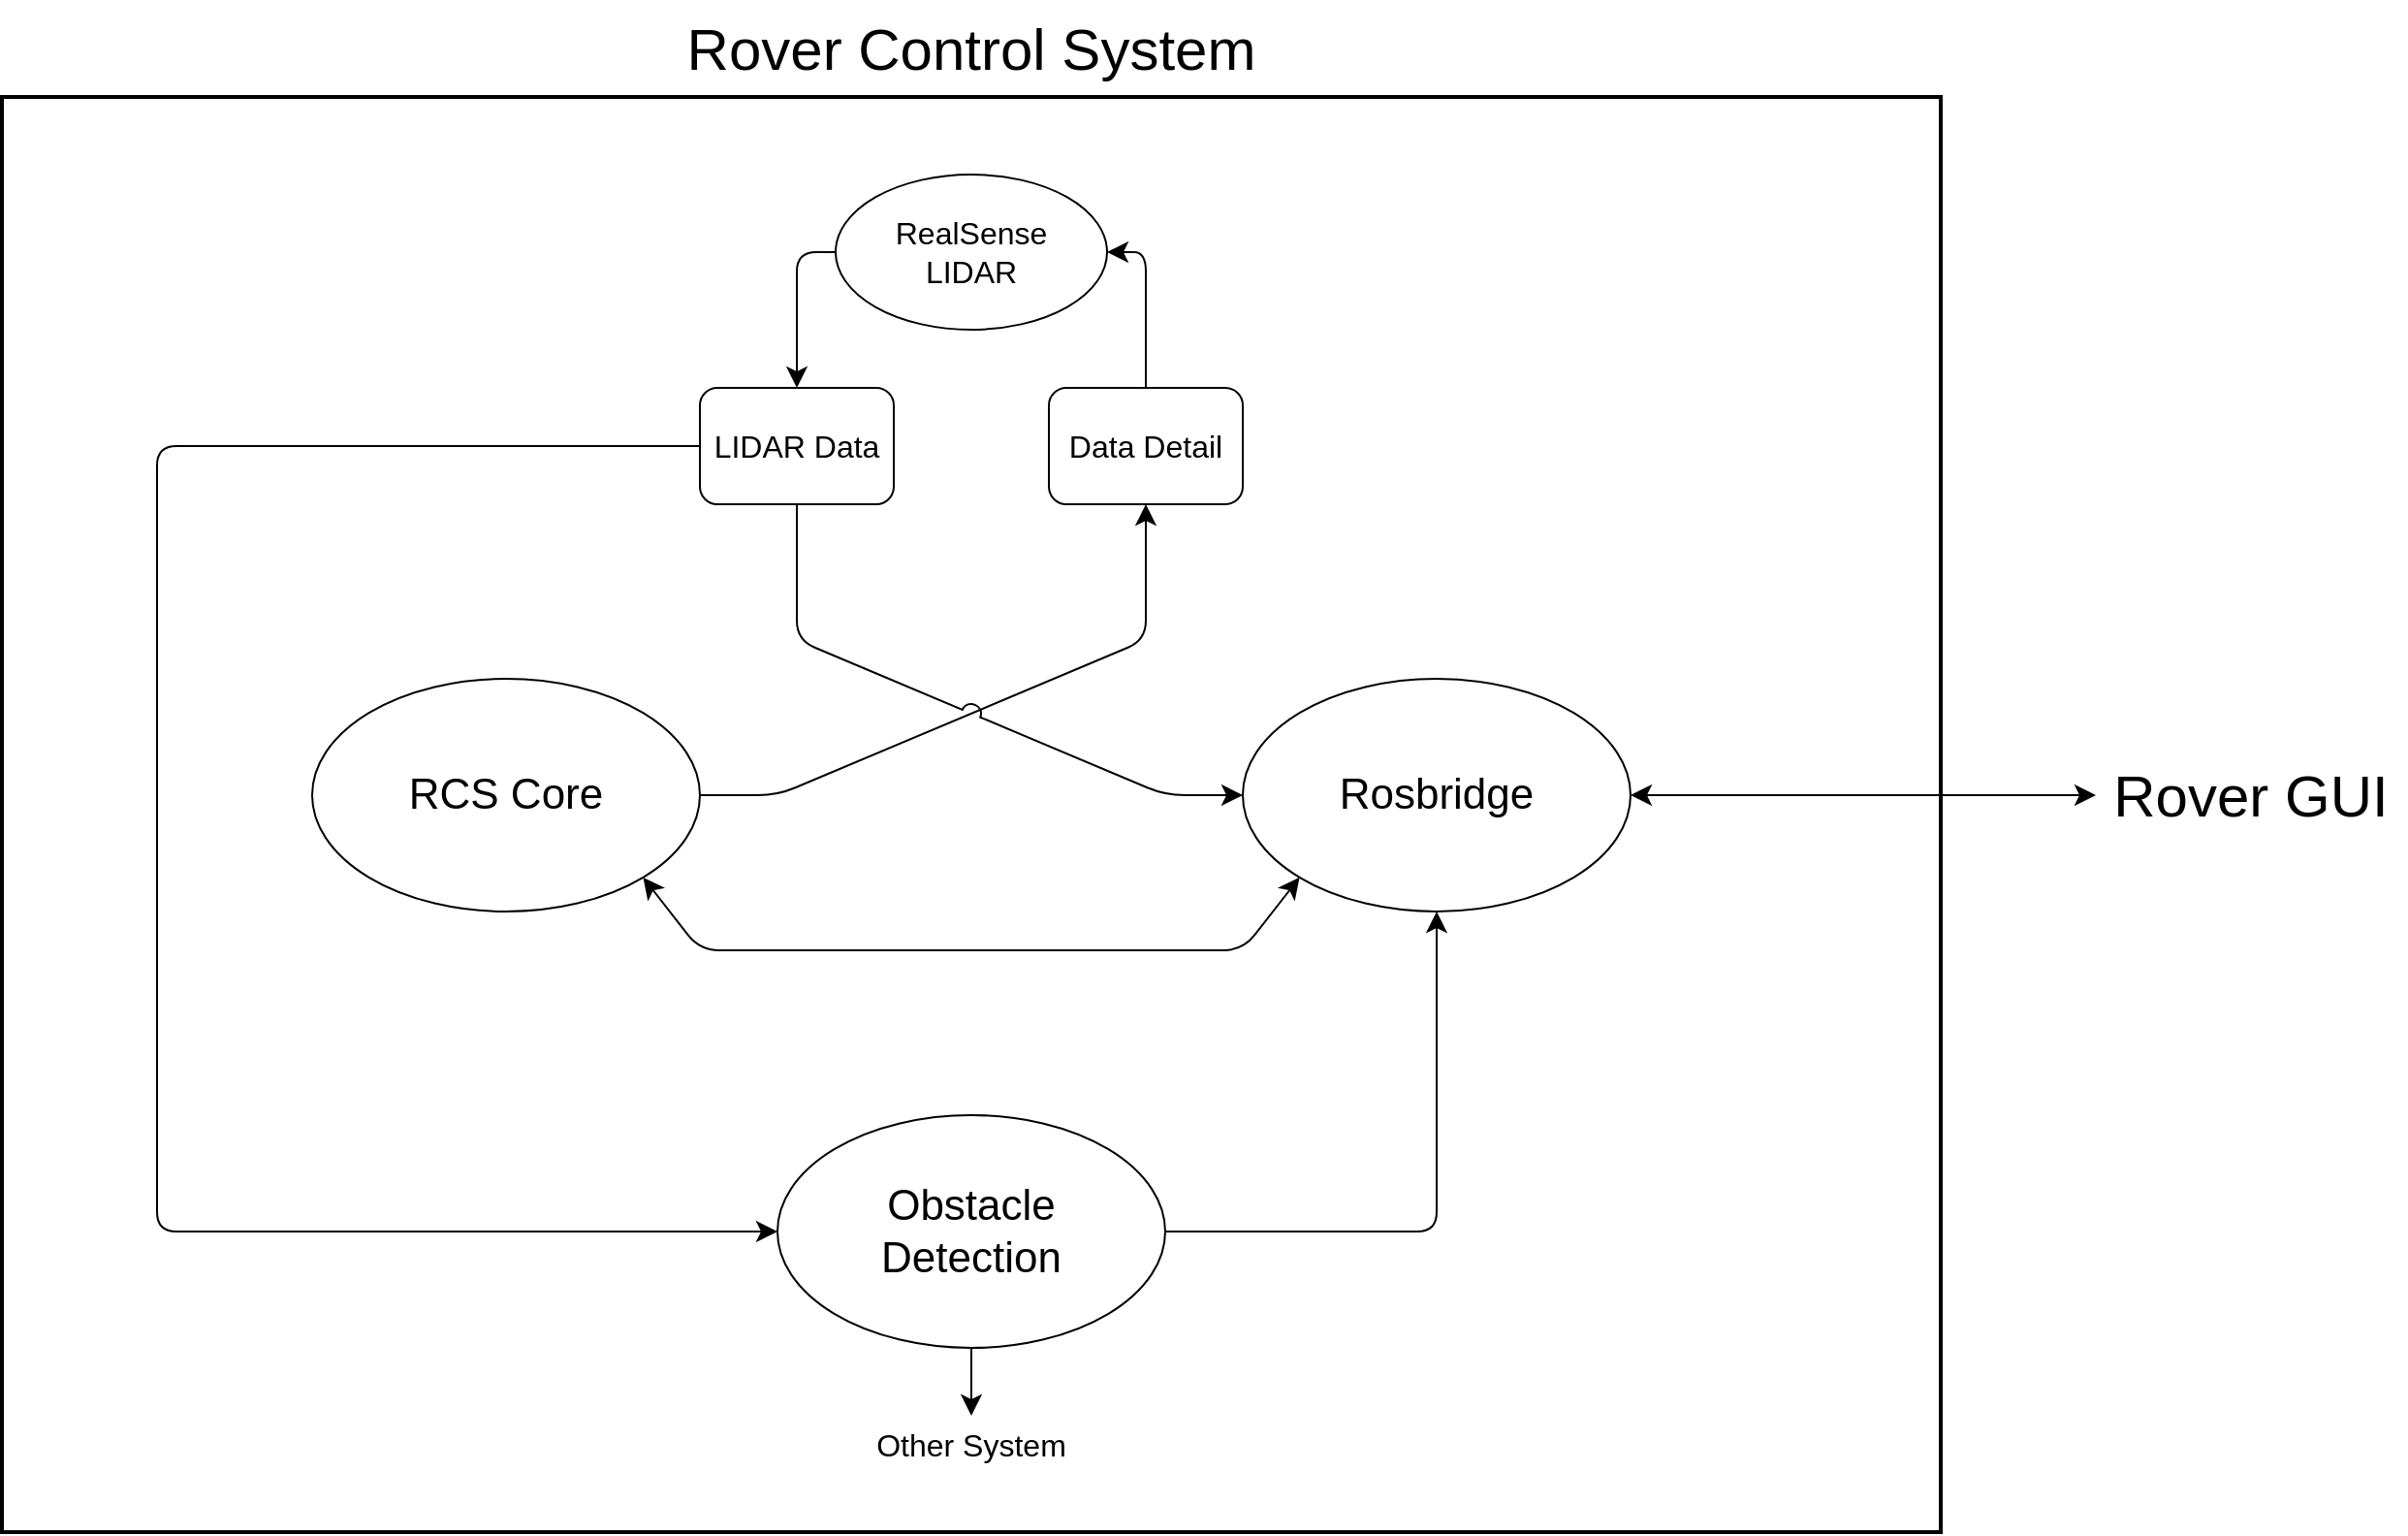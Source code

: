 <mxfile version="21.1.2" type="device">
  <diagram name="Page-1" id="azv6kvF3WjiCesJI9mhJ">
    <mxGraphModel dx="2353" dy="1609" grid="1" gridSize="10" guides="1" tooltips="1" connect="1" arrows="1" fold="1" page="0" pageScale="1" pageWidth="850" pageHeight="1100" math="0" shadow="0">
      <root>
        <mxCell id="0" />
        <mxCell id="1" parent="0" />
        <mxCell id="tZ3TACghrAFyS69lkd0g-2" value="" style="rounded=0;whiteSpace=wrap;html=1;fontSize=16;fillColor=none;strokeWidth=2;movable=1;resizable=1;rotatable=1;deletable=1;editable=1;locked=0;connectable=1;" vertex="1" parent="1">
          <mxGeometry width="1000" height="740" as="geometry" />
        </mxCell>
        <mxCell id="tZ3TACghrAFyS69lkd0g-17" style="edgeStyle=none;shape=connector;rounded=1;orthogonalLoop=1;jettySize=auto;html=1;exitX=0;exitY=0.5;exitDx=0;exitDy=0;entryX=0.5;entryY=0;entryDx=0;entryDy=0;labelBackgroundColor=default;strokeColor=default;fontFamily=Helvetica;fontSize=12;fontColor=default;endArrow=classic;startSize=8;endSize=8;" edge="1" parent="1" source="tZ3TACghrAFyS69lkd0g-6" target="tZ3TACghrAFyS69lkd0g-8">
          <mxGeometry relative="1" as="geometry">
            <Array as="points">
              <mxPoint x="410" y="80" />
            </Array>
          </mxGeometry>
        </mxCell>
        <mxCell id="tZ3TACghrAFyS69lkd0g-6" value="RealSense &lt;br&gt;LIDAR" style="ellipse;whiteSpace=wrap;html=1;fontSize=16;" vertex="1" parent="1">
          <mxGeometry x="430" y="40" width="140" height="80" as="geometry" />
        </mxCell>
        <mxCell id="tZ3TACghrAFyS69lkd0g-8" value="LIDAR Data" style="rounded=1;whiteSpace=wrap;html=1;fontSize=16;" vertex="1" parent="1">
          <mxGeometry x="360" y="150" width="100" height="60" as="geometry" />
        </mxCell>
        <mxCell id="tZ3TACghrAFyS69lkd0g-18" style="edgeStyle=none;shape=connector;rounded=1;orthogonalLoop=1;jettySize=auto;html=1;exitX=0.5;exitY=0;exitDx=0;exitDy=0;entryX=1;entryY=0.5;entryDx=0;entryDy=0;labelBackgroundColor=default;strokeColor=default;fontFamily=Helvetica;fontSize=12;fontColor=default;endArrow=classic;startSize=8;endSize=8;" edge="1" parent="1" source="tZ3TACghrAFyS69lkd0g-9" target="tZ3TACghrAFyS69lkd0g-6">
          <mxGeometry relative="1" as="geometry">
            <Array as="points">
              <mxPoint x="590" y="80" />
            </Array>
          </mxGeometry>
        </mxCell>
        <mxCell id="tZ3TACghrAFyS69lkd0g-9" value="Data Detail" style="rounded=1;whiteSpace=wrap;html=1;fontSize=16;" vertex="1" parent="1">
          <mxGeometry x="540" y="150" width="100" height="60" as="geometry" />
        </mxCell>
        <mxCell id="tZ3TACghrAFyS69lkd0g-10" value="Rover Control System" style="text;html=1;strokeColor=none;fillColor=none;align=center;verticalAlign=middle;whiteSpace=wrap;rounded=0;fontSize=30;movable=0;resizable=0;rotatable=0;deletable=0;editable=0;locked=1;connectable=0;" vertex="1" parent="1">
          <mxGeometry x="350" y="-50" width="300" height="50" as="geometry" />
        </mxCell>
        <mxCell id="tZ3TACghrAFyS69lkd0g-22" style="edgeStyle=none;shape=connector;rounded=1;orthogonalLoop=1;jettySize=auto;html=1;exitX=1;exitY=0.5;exitDx=0;exitDy=0;entryX=0.5;entryY=1;entryDx=0;entryDy=0;labelBackgroundColor=default;strokeColor=default;fontFamily=Helvetica;fontSize=12;fontColor=default;endArrow=classic;startSize=8;endSize=8;" edge="1" parent="1" source="tZ3TACghrAFyS69lkd0g-19" target="tZ3TACghrAFyS69lkd0g-9">
          <mxGeometry relative="1" as="geometry">
            <Array as="points">
              <mxPoint x="400" y="360" />
              <mxPoint x="590" y="280" />
            </Array>
          </mxGeometry>
        </mxCell>
        <mxCell id="tZ3TACghrAFyS69lkd0g-19" value="RCS Core" style="ellipse;whiteSpace=wrap;html=1;fontFamily=Helvetica;fontSize=22;fontColor=default;" vertex="1" parent="1">
          <mxGeometry x="160" y="300" width="200" height="120" as="geometry" />
        </mxCell>
        <mxCell id="tZ3TACghrAFyS69lkd0g-26" style="edgeStyle=none;shape=connector;rounded=1;jumpStyle=arc;jumpSize=10;orthogonalLoop=1;jettySize=auto;html=1;exitX=0;exitY=1;exitDx=0;exitDy=0;entryX=1;entryY=1;entryDx=0;entryDy=0;labelBackgroundColor=default;strokeColor=default;fontFamily=Helvetica;fontSize=12;fontColor=default;endArrow=classic;startSize=8;endSize=8;startArrow=classic;startFill=1;" edge="1" parent="1" source="tZ3TACghrAFyS69lkd0g-20" target="tZ3TACghrAFyS69lkd0g-19">
          <mxGeometry relative="1" as="geometry">
            <Array as="points">
              <mxPoint x="640" y="440" />
              <mxPoint x="360" y="440" />
            </Array>
          </mxGeometry>
        </mxCell>
        <mxCell id="tZ3TACghrAFyS69lkd0g-29" style="edgeStyle=none;shape=connector;rounded=1;jumpStyle=arc;jumpSize=10;orthogonalLoop=1;jettySize=auto;html=1;exitX=1;exitY=0.5;exitDx=0;exitDy=0;entryX=0;entryY=0.5;entryDx=0;entryDy=0;labelBackgroundColor=default;strokeColor=default;fontFamily=Helvetica;fontSize=12;fontColor=default;endArrow=classic;startSize=8;endSize=8;startArrow=classic;startFill=1;" edge="1" parent="1" source="tZ3TACghrAFyS69lkd0g-20" target="tZ3TACghrAFyS69lkd0g-28">
          <mxGeometry relative="1" as="geometry" />
        </mxCell>
        <mxCell id="tZ3TACghrAFyS69lkd0g-20" value="Rosbridge" style="ellipse;whiteSpace=wrap;html=1;fontFamily=Helvetica;fontSize=22;fontColor=default;" vertex="1" parent="1">
          <mxGeometry x="640" y="300" width="200" height="120" as="geometry" />
        </mxCell>
        <mxCell id="tZ3TACghrAFyS69lkd0g-25" style="edgeStyle=none;shape=connector;rounded=1;orthogonalLoop=1;jettySize=auto;html=1;exitX=0.5;exitY=1;exitDx=0;exitDy=0;entryX=0;entryY=0.5;entryDx=0;entryDy=0;labelBackgroundColor=default;strokeColor=default;fontFamily=Helvetica;fontSize=12;fontColor=default;endArrow=classic;startSize=8;endSize=8;jumpStyle=arc;jumpSize=10;" edge="1" parent="1" source="tZ3TACghrAFyS69lkd0g-8" target="tZ3TACghrAFyS69lkd0g-20">
          <mxGeometry relative="1" as="geometry">
            <Array as="points">
              <mxPoint x="410" y="280" />
              <mxPoint x="600" y="360" />
            </Array>
          </mxGeometry>
        </mxCell>
        <mxCell id="tZ3TACghrAFyS69lkd0g-28" value="Rover GUI" style="text;html=1;strokeColor=none;fillColor=none;align=center;verticalAlign=middle;whiteSpace=wrap;rounded=0;fontSize=30;movable=1;resizable=1;rotatable=1;deletable=1;editable=1;locked=0;connectable=1;" vertex="1" parent="1">
          <mxGeometry x="1080" y="335" width="160" height="50" as="geometry" />
        </mxCell>
        <mxCell id="tZ3TACghrAFyS69lkd0g-35" style="edgeStyle=none;shape=connector;rounded=1;jumpStyle=arc;jumpSize=10;orthogonalLoop=1;jettySize=auto;html=1;exitX=0.5;exitY=1;exitDx=0;exitDy=0;labelBackgroundColor=default;strokeColor=default;fontFamily=Helvetica;fontSize=12;fontColor=default;endArrow=classic;startSize=8;endSize=8;entryX=0.5;entryY=0;entryDx=0;entryDy=0;" edge="1" parent="1" source="tZ3TACghrAFyS69lkd0g-32" target="tZ3TACghrAFyS69lkd0g-36">
          <mxGeometry relative="1" as="geometry">
            <mxPoint x="500" y="880" as="targetPoint" />
          </mxGeometry>
        </mxCell>
        <mxCell id="tZ3TACghrAFyS69lkd0g-32" value="Obstacle&lt;br&gt;Detection" style="ellipse;whiteSpace=wrap;html=1;fontFamily=Helvetica;fontSize=22;fontColor=default;" vertex="1" parent="1">
          <mxGeometry x="400" y="525" width="200" height="120" as="geometry" />
        </mxCell>
        <mxCell id="tZ3TACghrAFyS69lkd0g-33" value="" style="endArrow=classic;html=1;rounded=1;labelBackgroundColor=default;strokeColor=default;fontFamily=Helvetica;fontSize=12;fontColor=default;startSize=8;endSize=8;shape=connector;jumpStyle=arc;jumpSize=10;exitX=0;exitY=0.5;exitDx=0;exitDy=0;entryX=0;entryY=0.5;entryDx=0;entryDy=0;" edge="1" parent="1" source="tZ3TACghrAFyS69lkd0g-8" target="tZ3TACghrAFyS69lkd0g-32">
          <mxGeometry width="50" height="50" relative="1" as="geometry">
            <mxPoint x="270" y="360" as="sourcePoint" />
            <mxPoint x="320" y="310" as="targetPoint" />
            <Array as="points">
              <mxPoint x="80" y="180" />
              <mxPoint x="80" y="585" />
            </Array>
          </mxGeometry>
        </mxCell>
        <mxCell id="tZ3TACghrAFyS69lkd0g-36" value="Other System" style="text;html=1;strokeColor=none;fillColor=none;align=center;verticalAlign=middle;whiteSpace=wrap;rounded=0;fontSize=16;fontFamily=Helvetica;fontColor=default;" vertex="1" parent="1">
          <mxGeometry x="450" y="680" width="100" height="30" as="geometry" />
        </mxCell>
        <mxCell id="tZ3TACghrAFyS69lkd0g-37" value="" style="endArrow=classic;html=1;rounded=1;labelBackgroundColor=default;strokeColor=default;fontFamily=Helvetica;fontSize=12;fontColor=default;startSize=8;endSize=8;shape=connector;jumpStyle=arc;jumpSize=10;exitX=1;exitY=0.5;exitDx=0;exitDy=0;entryX=0.5;entryY=1;entryDx=0;entryDy=0;" edge="1" parent="1" source="tZ3TACghrAFyS69lkd0g-32" target="tZ3TACghrAFyS69lkd0g-20">
          <mxGeometry width="50" height="50" relative="1" as="geometry">
            <mxPoint x="670" y="790" as="sourcePoint" />
            <mxPoint x="700" y="690" as="targetPoint" />
            <Array as="points">
              <mxPoint x="740" y="585" />
            </Array>
          </mxGeometry>
        </mxCell>
      </root>
    </mxGraphModel>
  </diagram>
</mxfile>
